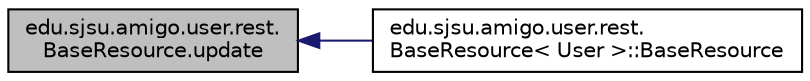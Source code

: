 digraph "edu.sjsu.amigo.user.rest.BaseResource.update"
{
  edge [fontname="Helvetica",fontsize="10",labelfontname="Helvetica",labelfontsize="10"];
  node [fontname="Helvetica",fontsize="10",shape=record];
  rankdir="LR";
  Node20 [label="edu.sjsu.amigo.user.rest.\lBaseResource.update",height=0.2,width=0.4,color="black", fillcolor="grey75", style="filled", fontcolor="black"];
  Node20 -> Node21 [dir="back",color="midnightblue",fontsize="10",style="solid",fontname="Helvetica"];
  Node21 [label="edu.sjsu.amigo.user.rest.\lBaseResource\< User \>::BaseResource",height=0.2,width=0.4,color="black", fillcolor="white", style="filled",URL="$classedu_1_1sjsu_1_1amigo_1_1user_1_1rest_1_1_base_resource.html#a6584afa97ace83ded9ab4d46378c2d6a"];
}
